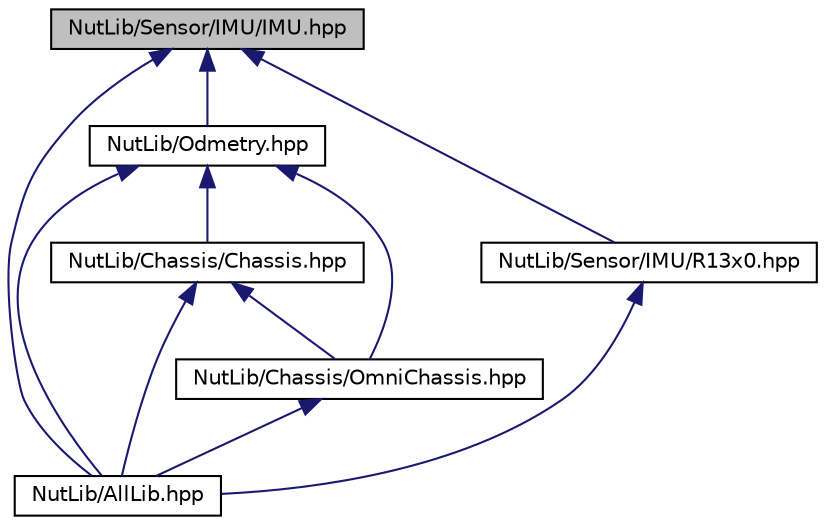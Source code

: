 digraph "NutLib/Sensor/IMU/IMU.hpp"
{
 // LATEX_PDF_SIZE
  edge [fontname="Helvetica",fontsize="10",labelfontname="Helvetica",labelfontsize="10"];
  node [fontname="Helvetica",fontsize="10",shape=record];
  Node1 [label="NutLib/Sensor/IMU/IMU.hpp",height=0.2,width=0.4,color="black", fillcolor="grey75", style="filled", fontcolor="black",tooltip="IMU基底"];
  Node1 -> Node2 [dir="back",color="midnightblue",fontsize="10",style="solid",fontname="Helvetica"];
  Node2 [label="NutLib/AllLib.hpp",height=0.2,width=0.4,color="black", fillcolor="white", style="filled",URL="$db/d03/_all_lib_8hpp.html",tooltip="ライブラリの全ファイルをインクルードする  主にデバッグ用"];
  Node1 -> Node3 [dir="back",color="midnightblue",fontsize="10",style="solid",fontname="Helvetica"];
  Node3 [label="NutLib/Odmetry.hpp",height=0.2,width=0.4,color="black", fillcolor="white", style="filled",URL="$d5/dff/_odmetry_8hpp.html",tooltip="オドメータ"];
  Node3 -> Node2 [dir="back",color="midnightblue",fontsize="10",style="solid",fontname="Helvetica"];
  Node3 -> Node4 [dir="back",color="midnightblue",fontsize="10",style="solid",fontname="Helvetica"];
  Node4 [label="NutLib/Chassis/Chassis.hpp",height=0.2,width=0.4,color="black", fillcolor="white", style="filled",URL="$d5/de2/_chassis_8hpp.html",tooltip="機体足回り基幹"];
  Node4 -> Node2 [dir="back",color="midnightblue",fontsize="10",style="solid",fontname="Helvetica"];
  Node4 -> Node5 [dir="back",color="midnightblue",fontsize="10",style="solid",fontname="Helvetica"];
  Node5 [label="NutLib/Chassis/OmniChassis.hpp",height=0.2,width=0.4,color="black", fillcolor="white", style="filled",URL="$d5/d4b/_omni_chassis_8hpp.html",tooltip="オムニ足回り"];
  Node5 -> Node2 [dir="back",color="midnightblue",fontsize="10",style="solid",fontname="Helvetica"];
  Node3 -> Node5 [dir="back",color="midnightblue",fontsize="10",style="solid",fontname="Helvetica"];
  Node1 -> Node6 [dir="back",color="midnightblue",fontsize="10",style="solid",fontname="Helvetica"];
  Node6 [label="NutLib/Sensor/IMU/R13x0.hpp",height=0.2,width=0.4,color="black", fillcolor="white", style="filled",URL="$dd/df1/_r13x0_8hpp.html",tooltip="R1370P,R1350N共通"];
  Node6 -> Node2 [dir="back",color="midnightblue",fontsize="10",style="solid",fontname="Helvetica"];
}
